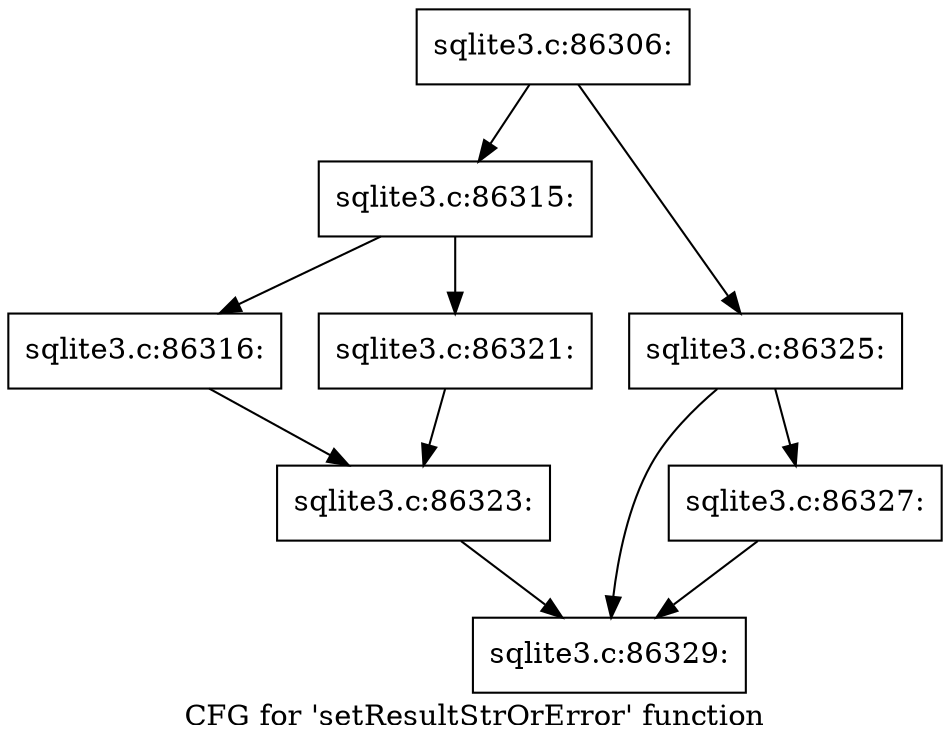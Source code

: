 digraph "CFG for 'setResultStrOrError' function" {
	label="CFG for 'setResultStrOrError' function";

	Node0x55c0f7b35280 [shape=record,label="{sqlite3.c:86306:}"];
	Node0x55c0f7b35280 -> Node0x55c0f7b37a10;
	Node0x55c0f7b35280 -> Node0x55c0f7b37b90;
	Node0x55c0f7b37a10 [shape=record,label="{sqlite3.c:86315:}"];
	Node0x55c0f7b37a10 -> Node0x55c0f7b37ed0;
	Node0x55c0f7b37a10 -> Node0x55c0f7b37f70;
	Node0x55c0f7b37ed0 [shape=record,label="{sqlite3.c:86316:}"];
	Node0x55c0f7b37ed0 -> Node0x55c0f7b37f20;
	Node0x55c0f7b37f70 [shape=record,label="{sqlite3.c:86321:}"];
	Node0x55c0f7b37f70 -> Node0x55c0f7b37f20;
	Node0x55c0f7b37f20 [shape=record,label="{sqlite3.c:86323:}"];
	Node0x55c0f7b37f20 -> Node0x55c0f7b38db0;
	Node0x55c0f7b37b90 [shape=record,label="{sqlite3.c:86325:}"];
	Node0x55c0f7b37b90 -> Node0x55c0f7b38d60;
	Node0x55c0f7b37b90 -> Node0x55c0f7b38db0;
	Node0x55c0f7b38d60 [shape=record,label="{sqlite3.c:86327:}"];
	Node0x55c0f7b38d60 -> Node0x55c0f7b38db0;
	Node0x55c0f7b38db0 [shape=record,label="{sqlite3.c:86329:}"];
}
